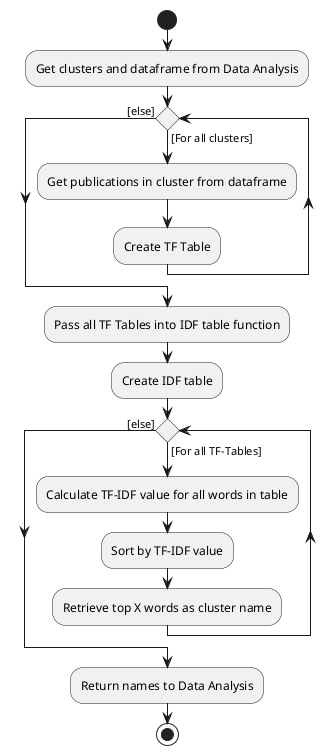 @startuml

start

:Get clusters and dataframe from Data Analysis;

while() is ([For all clusters])
    :Get publications in cluster from dataframe;
    :Create TF Table;

endwhile ([else])

:Pass all TF Tables into IDF table function;
:Create IDF table;


while() is ([For all TF-Tables])
    :Calculate TF-IDF value for all words in table;
    :Sort by TF-IDF value;
    :Retrieve top X words as cluster name;
endwhile ([else])

:Return names to Data Analysis;

stop
@enduml
